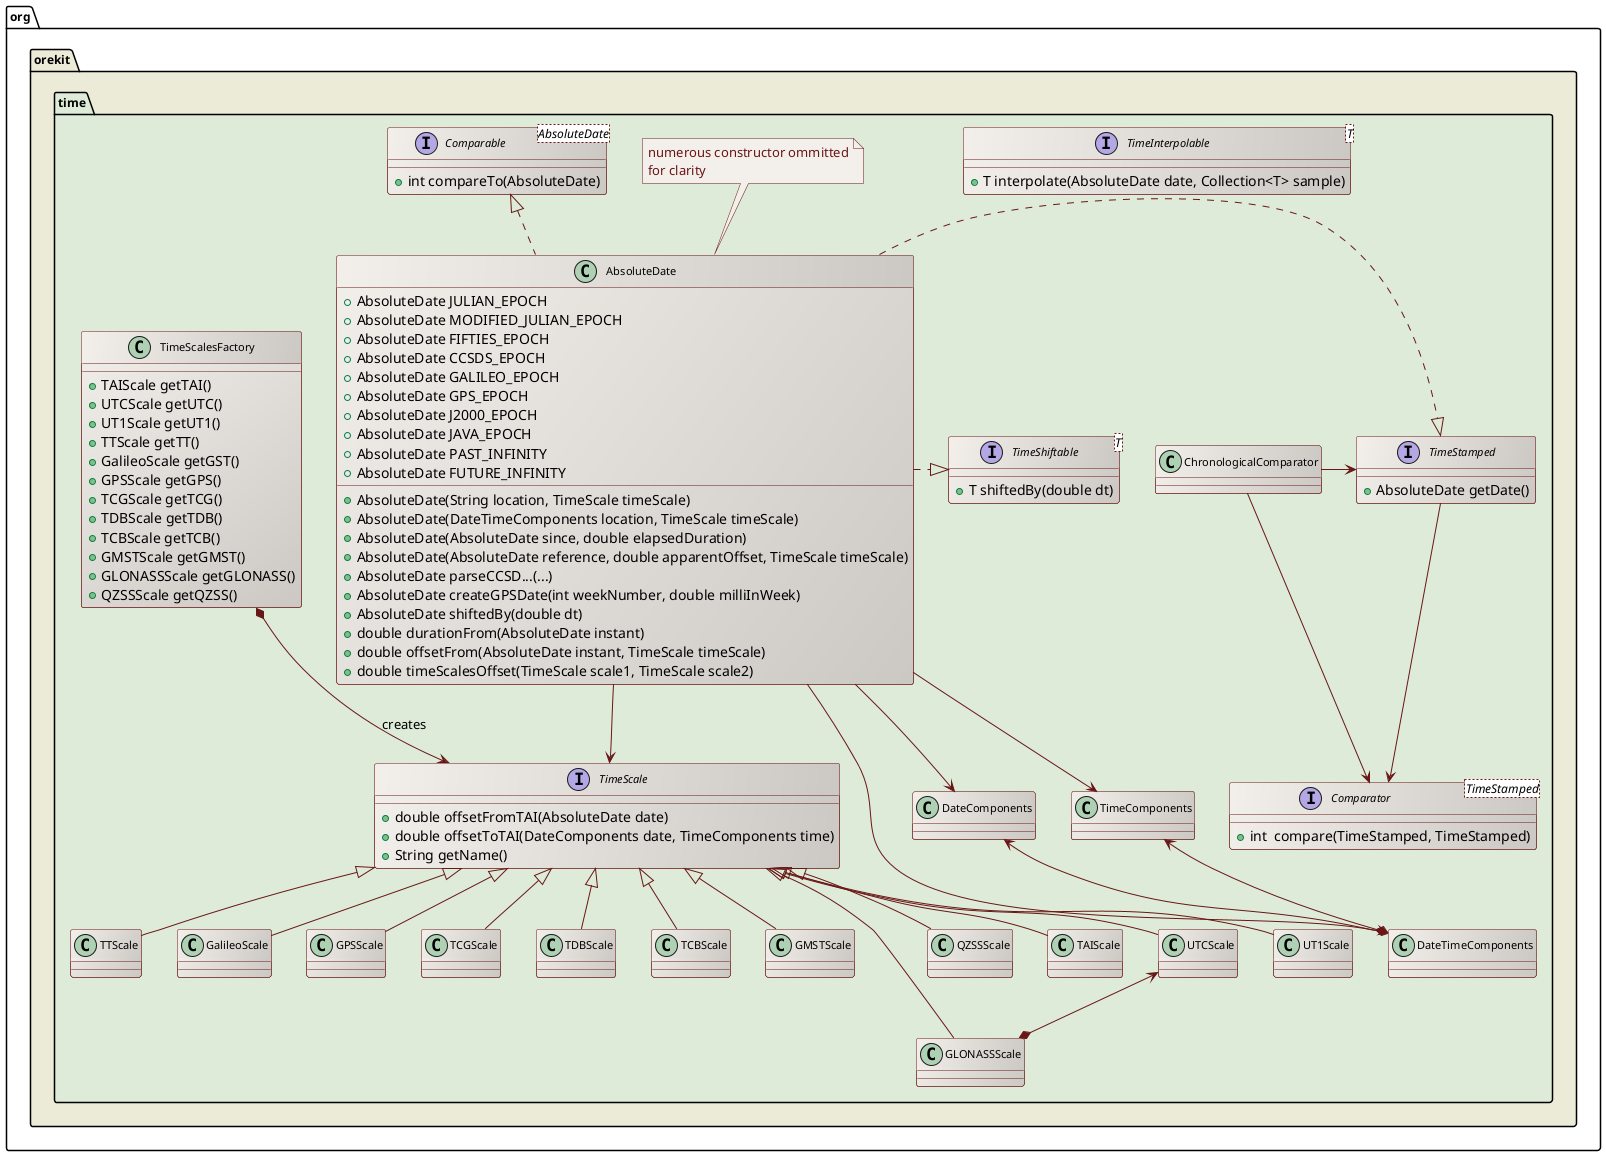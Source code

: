 ' Copyright 2002-2016 CS Systèmes d'Information
' Licensed to CS Systèmes d'Information (CS) under one or more
' contributor license agreements.  See the NOTICE file distributed with
' this work for additional information regarding copyright ownership.
' CS licenses this file to You under the Apache License, Version 2.0
' (the "License"); you may not use this file except in compliance with
' the License.  You may obtain a copy of the License at
'
'   http://www.apache.org/licenses/LICENSE-2.0
'
' Unless required by applicable law or agreed to in writing, software
' distributed under the License is distributed on an "AS IS" BASIS,
' WITHOUT WARRANTIES OR CONDITIONS OF ANY KIND, either express or implied.
' See the License for the specific language governing permissions and
' limitations under the License.
 
@startuml

  skinparam svek                  true
  skinparam ClassBackgroundColor  #F3EFEB/CCC9C5
  skinparam ClassArrowColor       #691616
  skinparam ClassBorderColor      #691616
  skinparam NoteBackgroundColor   #F3EFEB
  skinparam NoteBorderColor       #691616
  skinparam NoteFontColor         #691616
  skinparam ClassFontSize         11
  skinparam PackageFontSize       12

  package org.orekit #ECEBD8 {
  package time #DDEBD8 {

    interface TimeStamped {
      +AbsoluteDate getDate()
    }

    interface "TimeShiftable<T>" as TimeShiftable_T_ {
      +T shiftedBy(double dt)
    }

    interface "TimeInterpolable<T>" as TimeInterpolable_T_ {
      +T interpolate(AbsoluteDate date, Collection<T> sample)
    }

    class AbsoluteDate {
      +AbsoluteDate JULIAN_EPOCH
      +AbsoluteDate MODIFIED_JULIAN_EPOCH
      +AbsoluteDate FIFTIES_EPOCH
      +AbsoluteDate CCSDS_EPOCH
      +AbsoluteDate GALILEO_EPOCH
      +AbsoluteDate GPS_EPOCH
      +AbsoluteDate J2000_EPOCH
      +AbsoluteDate JAVA_EPOCH
      +AbsoluteDate PAST_INFINITY
      +AbsoluteDate FUTURE_INFINITY
      +AbsoluteDate(String location, TimeScale timeScale)
      +AbsoluteDate(DateTimeComponents location, TimeScale timeScale)
      +AbsoluteDate(AbsoluteDate since, double elapsedDuration)
      +AbsoluteDate(AbsoluteDate reference, double apparentOffset, TimeScale timeScale)
      +AbsoluteDate parseCCSD...(...)
      +AbsoluteDate createGPSDate(int weekNumber, double milliInWeek)
      +AbsoluteDate shiftedBy(double dt)
      +double durationFrom(AbsoluteDate instant)
      +double offsetFrom(AbsoluteDate instant, TimeScale timeScale)
      +double timeScalesOffset(TimeScale scale1, TimeScale scale2)
    }
    note top
      numerous constructor ommitted
      for clarity
    end note

    interface "Comparable<AbsoluteDate>" as Comparable_AbsoluteDate_ {
      +int compareTo(AbsoluteDate)
    }

    interface "Comparator<TimeStamped>" as Comparator_TimeStamped_ {
      +int  compare(TimeStamped, TimeStamped)
    }

    class DateTimeComponents
    class DateComponents
    class TimeComponents

    interface TimeScale {
      +double offsetFromTAI(AbsoluteDate date)
      +double offsetToTAI(DateComponents date, TimeComponents time)
      +String getName()
    }

    class TimeScalesFactory {
      +TAIScale getTAI()
      +UTCScale getUTC()
      +UT1Scale getUT1()
      +TTScale getTT()
      +GalileoScale getGST()
      +GPSScale getGPS()
      +TCGScale getTCG()
      +TDBScale getTDB()
      +TCBScale getTCB()
      +GMSTScale getGMST()
      +GLONASSScale getGLONASS()
      +QZSSScale getQZSS()
    }

    class TAIScale
    class UTCScale
    class UT1Scale
    class TTScale
    class GalileoScale
    class GPSScale
    class TCGScale
    class TDBScale
    class TCBScale
    class GMSTScale
    class GLONASSScale
    class QZSSScale

    TimeStamped               <|.left. AbsoluteDate
    TimeShiftable_T_          <|.left. AbsoluteDate
    TimeScalesFactory         *-down-> TimeScale : creates
    Comparable_AbsoluteDate_  <|..     AbsoluteDate
    Comparator_TimeStamped_   <-up-    ChronologicalComparator
    ChronologicalComparator   -right-> TimeStamped
    Comparator_TimeStamped_   <-up-    TimeStamped

    DateComponents            <--*     DateTimeComponents
    TimeComponents            <--*     DateTimeComponents
    AbsoluteDate              -down->  DateTimeComponents
    AbsoluteDate              -down->  DateComponents
    AbsoluteDate              -down->  TimeComponents
    AbsoluteDate              -down->  TimeScale

    TimeScale  <|-- TAIScale
    TimeScale  <|-- UTCScale
    TimeScale  <|-- UT1Scale
    TimeScale  <|-- TTScale
    TimeScale  <|-- GalileoScale
    TimeScale  <|-- GPSScale
    TimeScale  <|-- TCGScale
    TimeScale  <|-- TDBScale
    TimeScale  <|-- TCBScale
    TimeScale  <|-- GMSTScale
    TimeScale  <|-- GLONASSScale
    TimeScale  <|-- QZSSScale

    UTCScale <--* GLONASSScale

  }
  }
@enduml
